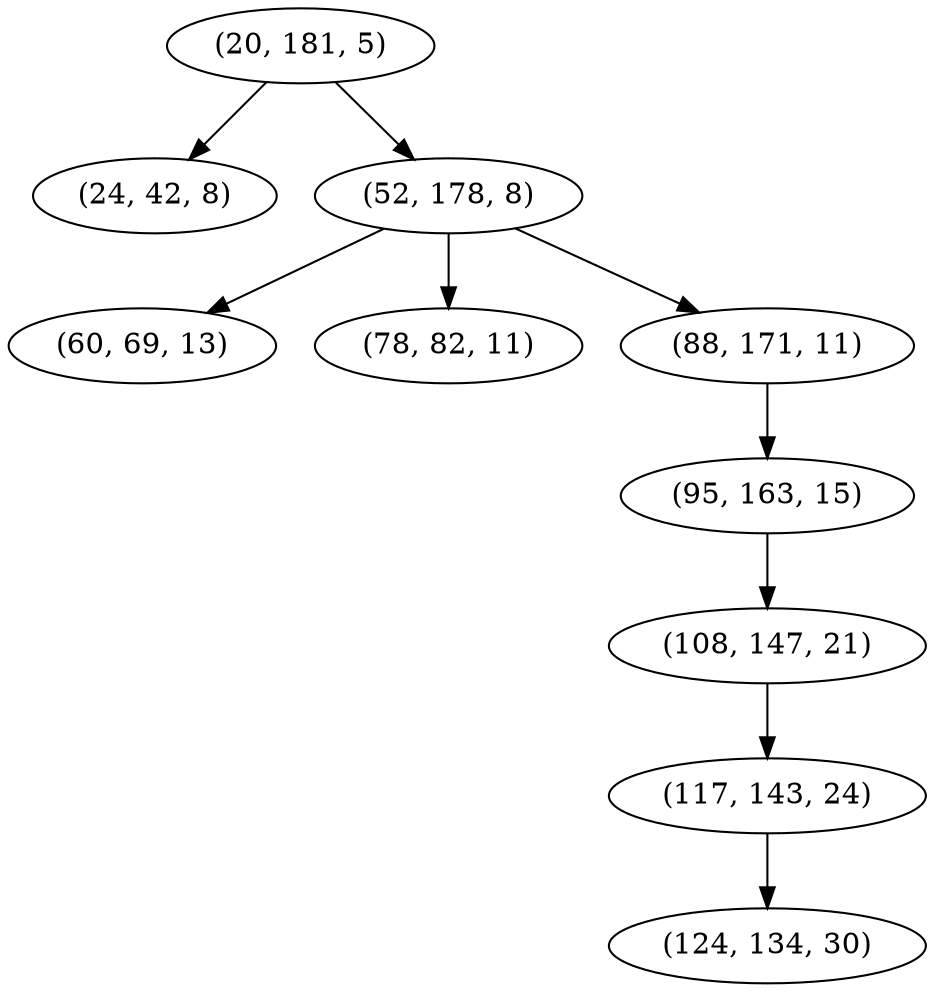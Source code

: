 digraph tree {
    "(20, 181, 5)";
    "(24, 42, 8)";
    "(52, 178, 8)";
    "(60, 69, 13)";
    "(78, 82, 11)";
    "(88, 171, 11)";
    "(95, 163, 15)";
    "(108, 147, 21)";
    "(117, 143, 24)";
    "(124, 134, 30)";
    "(20, 181, 5)" -> "(24, 42, 8)";
    "(20, 181, 5)" -> "(52, 178, 8)";
    "(52, 178, 8)" -> "(60, 69, 13)";
    "(52, 178, 8)" -> "(78, 82, 11)";
    "(52, 178, 8)" -> "(88, 171, 11)";
    "(88, 171, 11)" -> "(95, 163, 15)";
    "(95, 163, 15)" -> "(108, 147, 21)";
    "(108, 147, 21)" -> "(117, 143, 24)";
    "(117, 143, 24)" -> "(124, 134, 30)";
}
